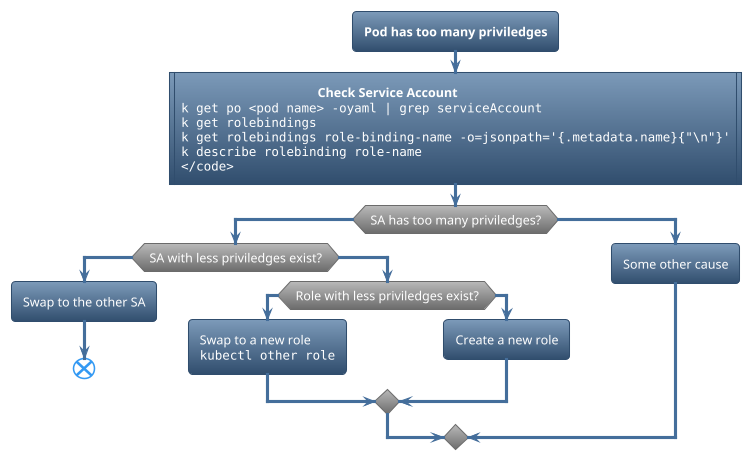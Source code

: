 @startuml pods-decision-tree
!theme spacelab
:<b>Pod has too many priviledges</b>;

:                                          <b>Check Service Account
<code>
k get po <pod name> -oyaml | grep serviceAccount
k get rolebindings
k get rolebindings role-binding-name -o=jsonpath='{.metadata.name}{"\n"}'
k describe rolebinding role-name
</code> |

if (SA has too many priviledges?) then (yes)
    if (SA with less priviledges exist?) then (yes)
        :Swap to the other SA;
        end
    else (no)
        if (Role with less priviledges exist?) then (yes)
            :Swap to a new role
            <code>
            kubectl other role
            </code>;
        else (no)
            :Create a new role;
        endif
    endif

else (no)
    :Some other cause;
endif
@enduml
